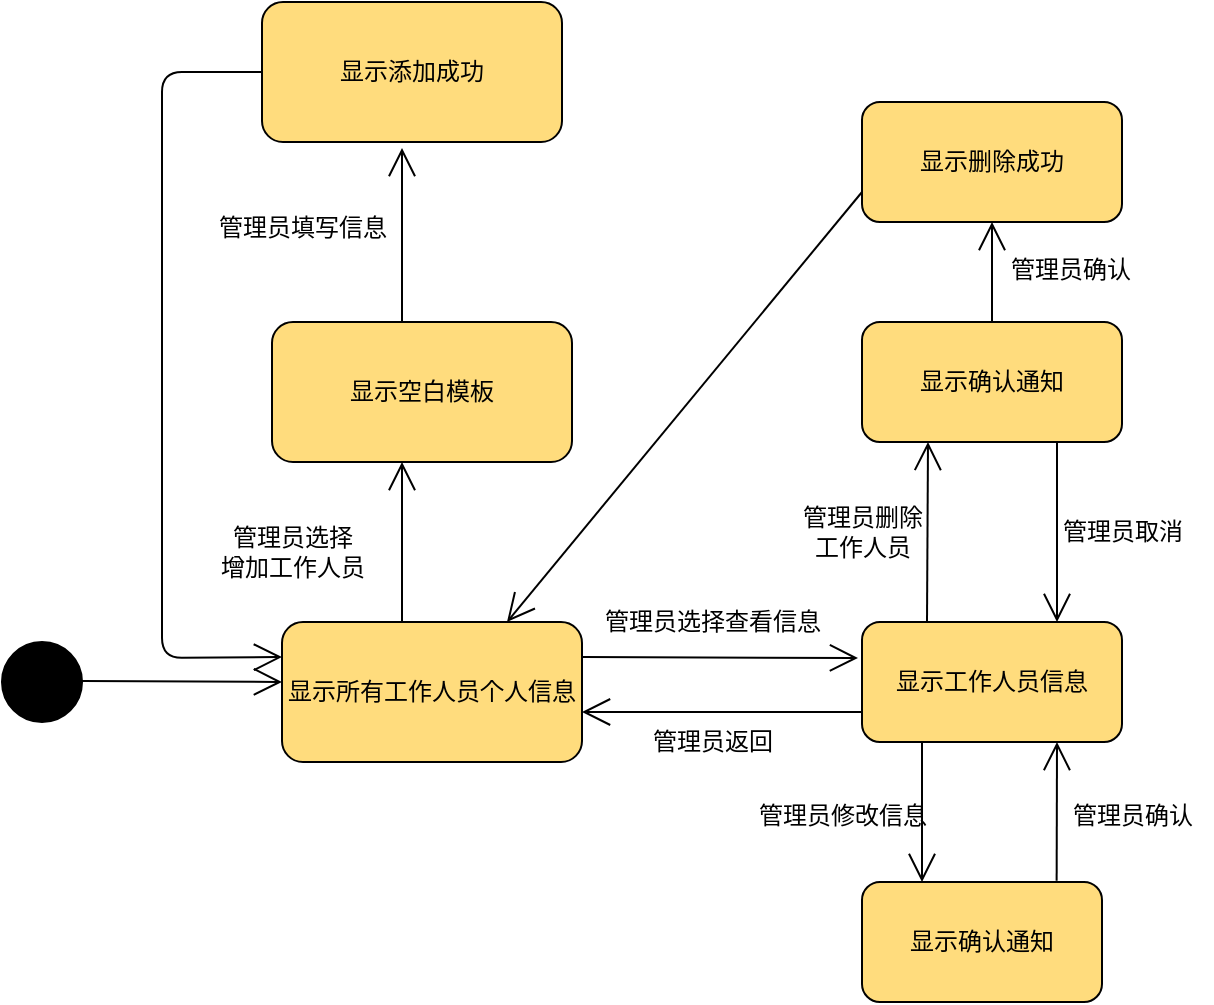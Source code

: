 <mxfile version="12.9.3" type="device"><diagram id="EYSq6qdYcqqWb__FZUza" name="第 1 页"><mxGraphModel dx="980" dy="1660" grid="0" gridSize="10" guides="1" tooltips="1" connect="1" arrows="1" fold="1" page="1" pageScale="1" pageWidth="827" pageHeight="1169" math="0" shadow="0"><root><mxCell id="0"/><mxCell id="1" parent="0"/><mxCell id="H_a6gMuswkglAkLC-bVW-3" value="" style="ellipse;whiteSpace=wrap;html=1;aspect=fixed;fillColor=#000000;" parent="1" vertex="1"><mxGeometry x="40" y="-270" width="40" height="40" as="geometry"/></mxCell><mxCell id="H_a6gMuswkglAkLC-bVW-7" value="显示所有工作人员个人信息" style="rounded=1;whiteSpace=wrap;html=1;fillColor=#FFDC7D;" parent="1" vertex="1"><mxGeometry x="180" y="-280" width="150" height="70" as="geometry"/></mxCell><mxCell id="H_a6gMuswkglAkLC-bVW-8" value="显示工作人员信息" style="rounded=1;whiteSpace=wrap;html=1;fillColor=#FFDC7D;" parent="1" vertex="1"><mxGeometry x="470" y="-280" width="130" height="60" as="geometry"/></mxCell><mxCell id="H_a6gMuswkglAkLC-bVW-9" value="显示确认通知" style="rounded=1;whiteSpace=wrap;html=1;fillColor=#FFDC7D;" parent="1" vertex="1"><mxGeometry x="470" y="-150" width="120" height="60" as="geometry"/></mxCell><mxCell id="H_a6gMuswkglAkLC-bVW-15" value="" style="endArrow=open;endFill=1;endSize=12;html=1;exitX=1;exitY=0.25;exitDx=0;exitDy=0;" parent="1" source="H_a6gMuswkglAkLC-bVW-7" edge="1"><mxGeometry width="160" relative="1" as="geometry"><mxPoint x="340" y="-260.5" as="sourcePoint"/><mxPoint x="468" y="-262" as="targetPoint"/></mxGeometry></mxCell><mxCell id="H_a6gMuswkglAkLC-bVW-16" value="管理员选择查看信息" style="text;html=1;align=center;verticalAlign=middle;resizable=0;points=[];autosize=1;" parent="1" vertex="1"><mxGeometry x="335" y="-290" width="120" height="20" as="geometry"/></mxCell><mxCell id="H_a6gMuswkglAkLC-bVW-17" value="" style="endArrow=open;endFill=1;endSize=12;html=1;entryX=0.25;entryY=0;entryDx=0;entryDy=0;" parent="1" target="H_a6gMuswkglAkLC-bVW-9" edge="1"><mxGeometry width="160" relative="1" as="geometry"><mxPoint x="500" y="-220" as="sourcePoint"/><mxPoint x="460" y="-200" as="targetPoint"/></mxGeometry></mxCell><mxCell id="H_a6gMuswkglAkLC-bVW-18" value="" style="endArrow=open;endFill=1;endSize=12;html=1;entryX=0.75;entryY=1;entryDx=0;entryDy=0;exitX=0.811;exitY=-0.011;exitDx=0;exitDy=0;exitPerimeter=0;" parent="1" source="H_a6gMuswkglAkLC-bVW-9" target="H_a6gMuswkglAkLC-bVW-8" edge="1"><mxGeometry width="160" relative="1" as="geometry"><mxPoint x="560" y="-160" as="sourcePoint"/><mxPoint x="470" y="-240" as="targetPoint"/></mxGeometry></mxCell><mxCell id="H_a6gMuswkglAkLC-bVW-19" value="管理员修改信息" style="text;html=1;align=center;verticalAlign=middle;resizable=0;points=[];autosize=1;" parent="1" vertex="1"><mxGeometry x="410" y="-193" width="100" height="20" as="geometry"/></mxCell><mxCell id="H_a6gMuswkglAkLC-bVW-20" value="管理员确认" style="text;html=1;align=center;verticalAlign=middle;resizable=0;points=[];autosize=1;" parent="1" vertex="1"><mxGeometry x="565" y="-193" width="80" height="20" as="geometry"/></mxCell><mxCell id="H_a6gMuswkglAkLC-bVW-21" value="" style="endArrow=open;endFill=1;endSize=12;html=1;exitX=0;exitY=0.75;exitDx=0;exitDy=0;" parent="1" source="H_a6gMuswkglAkLC-bVW-8" edge="1"><mxGeometry width="160" relative="1" as="geometry"><mxPoint x="310" y="-240" as="sourcePoint"/><mxPoint x="330" y="-235" as="targetPoint"/></mxGeometry></mxCell><mxCell id="H_a6gMuswkglAkLC-bVW-22" value="管理员返回" style="text;html=1;align=center;verticalAlign=middle;resizable=0;points=[];autosize=1;" parent="1" vertex="1"><mxGeometry x="355" y="-230" width="80" height="20" as="geometry"/></mxCell><mxCell id="H_a6gMuswkglAkLC-bVW-23" value="" style="endArrow=open;endFill=1;endSize=12;html=1;" parent="1" edge="1"><mxGeometry width="160" relative="1" as="geometry"><mxPoint x="80" y="-250.5" as="sourcePoint"/><mxPoint x="180" y="-250" as="targetPoint"/></mxGeometry></mxCell><mxCell id="o7ajHbX_t-M7D90LXJ3P-2" value="显示空白模板" style="rounded=1;whiteSpace=wrap;html=1;fillColor=#FFDC7D;" parent="1" vertex="1"><mxGeometry x="175" y="-430" width="150" height="70" as="geometry"/></mxCell><mxCell id="o7ajHbX_t-M7D90LXJ3P-3" value="管理员选择&lt;br&gt;增加工作人员" style="text;html=1;align=center;verticalAlign=middle;resizable=0;points=[];autosize=1;" parent="1" vertex="1"><mxGeometry x="140" y="-330" width="90" height="30" as="geometry"/></mxCell><mxCell id="o7ajHbX_t-M7D90LXJ3P-4" value="" style="endArrow=open;endFill=1;endSize=12;html=1;" parent="1" edge="1"><mxGeometry width="160" relative="1" as="geometry"><mxPoint x="240" y="-430" as="sourcePoint"/><mxPoint x="240" y="-517" as="targetPoint"/><Array as="points"/></mxGeometry></mxCell><mxCell id="o7ajHbX_t-M7D90LXJ3P-5" value="" style="endArrow=open;endFill=1;endSize=12;html=1;" parent="1" edge="1"><mxGeometry width="160" relative="1" as="geometry"><mxPoint x="240" y="-280" as="sourcePoint"/><mxPoint x="240" y="-360" as="targetPoint"/></mxGeometry></mxCell><mxCell id="o7ajHbX_t-M7D90LXJ3P-6" value="管理员填写信息" style="text;html=1;align=center;verticalAlign=middle;resizable=0;points=[];autosize=1;" parent="1" vertex="1"><mxGeometry x="140" y="-487" width="100" height="20" as="geometry"/></mxCell><mxCell id="o7ajHbX_t-M7D90LXJ3P-7" value="显示添加成功" style="rounded=1;whiteSpace=wrap;html=1;fillColor=#FFDC7D;" parent="1" vertex="1"><mxGeometry x="170" y="-590" width="150" height="70" as="geometry"/></mxCell><mxCell id="o7ajHbX_t-M7D90LXJ3P-8" value="" style="endArrow=open;endFill=1;endSize=12;html=1;exitX=0;exitY=0.5;exitDx=0;exitDy=0;entryX=0;entryY=0.25;entryDx=0;entryDy=0;" parent="1" source="o7ajHbX_t-M7D90LXJ3P-7" target="H_a6gMuswkglAkLC-bVW-7" edge="1"><mxGeometry width="160" relative="1" as="geometry"><mxPoint x="320" y="-350" as="sourcePoint"/><mxPoint x="120" y="-280" as="targetPoint"/><Array as="points"><mxPoint x="120" y="-555"/><mxPoint x="120" y="-310"/><mxPoint x="120" y="-262"/></Array></mxGeometry></mxCell><mxCell id="o7ajHbX_t-M7D90LXJ3P-13" value="" style="endArrow=open;endFill=1;endSize=12;html=1;exitX=0.25;exitY=0;exitDx=0;exitDy=0;" parent="1" source="H_a6gMuswkglAkLC-bVW-8" edge="1"><mxGeometry width="160" relative="1" as="geometry"><mxPoint x="290" y="-350" as="sourcePoint"/><mxPoint x="503" y="-370" as="targetPoint"/></mxGeometry></mxCell><mxCell id="o7ajHbX_t-M7D90LXJ3P-14" value="显示确认通知" style="rounded=1;whiteSpace=wrap;html=1;fillColor=#FFDC7D;" parent="1" vertex="1"><mxGeometry x="470" y="-430" width="130" height="60" as="geometry"/></mxCell><mxCell id="o7ajHbX_t-M7D90LXJ3P-15" value="管理员删除&lt;br&gt;工作人员" style="text;html=1;align=center;verticalAlign=middle;resizable=0;points=[];autosize=1;" parent="1" vertex="1"><mxGeometry x="430" y="-340" width="80" height="30" as="geometry"/></mxCell><mxCell id="o7ajHbX_t-M7D90LXJ3P-16" value="" style="endArrow=open;endFill=1;endSize=12;html=1;exitX=0.75;exitY=1;exitDx=0;exitDy=0;entryX=0.75;entryY=0;entryDx=0;entryDy=0;" parent="1" source="o7ajHbX_t-M7D90LXJ3P-14" target="H_a6gMuswkglAkLC-bVW-8" edge="1"><mxGeometry width="160" relative="1" as="geometry"><mxPoint x="290" y="-350" as="sourcePoint"/><mxPoint x="450" y="-350" as="targetPoint"/></mxGeometry></mxCell><mxCell id="o7ajHbX_t-M7D90LXJ3P-17" value="管理员取消" style="text;html=1;align=center;verticalAlign=middle;resizable=0;points=[];autosize=1;" parent="1" vertex="1"><mxGeometry x="560" y="-335" width="80" height="20" as="geometry"/></mxCell><mxCell id="o7ajHbX_t-M7D90LXJ3P-19" value="" style="endArrow=open;endFill=1;endSize=12;html=1;exitX=0.5;exitY=0;exitDx=0;exitDy=0;" parent="1" source="o7ajHbX_t-M7D90LXJ3P-14" edge="1"><mxGeometry width="160" relative="1" as="geometry"><mxPoint x="290" y="-350" as="sourcePoint"/><mxPoint x="535" y="-480" as="targetPoint"/></mxGeometry></mxCell><mxCell id="o7ajHbX_t-M7D90LXJ3P-20" value="管理员确认" style="text;html=1;align=center;verticalAlign=middle;resizable=0;points=[];autosize=1;" parent="1" vertex="1"><mxGeometry x="534" y="-466" width="80" height="20" as="geometry"/></mxCell><mxCell id="o7ajHbX_t-M7D90LXJ3P-21" value="显示删除成功" style="rounded=1;whiteSpace=wrap;html=1;fillColor=#FFDC7D;" parent="1" vertex="1"><mxGeometry x="470" y="-540" width="130" height="60" as="geometry"/></mxCell><mxCell id="o7ajHbX_t-M7D90LXJ3P-22" value="" style="endArrow=open;endFill=1;endSize=12;html=1;exitX=0;exitY=0.75;exitDx=0;exitDy=0;entryX=0.75;entryY=0;entryDx=0;entryDy=0;" parent="1" source="o7ajHbX_t-M7D90LXJ3P-21" target="H_a6gMuswkglAkLC-bVW-7" edge="1"><mxGeometry width="160" relative="1" as="geometry"><mxPoint x="290" y="-350" as="sourcePoint"/><mxPoint x="450" y="-350" as="targetPoint"/></mxGeometry></mxCell></root></mxGraphModel></diagram></mxfile>